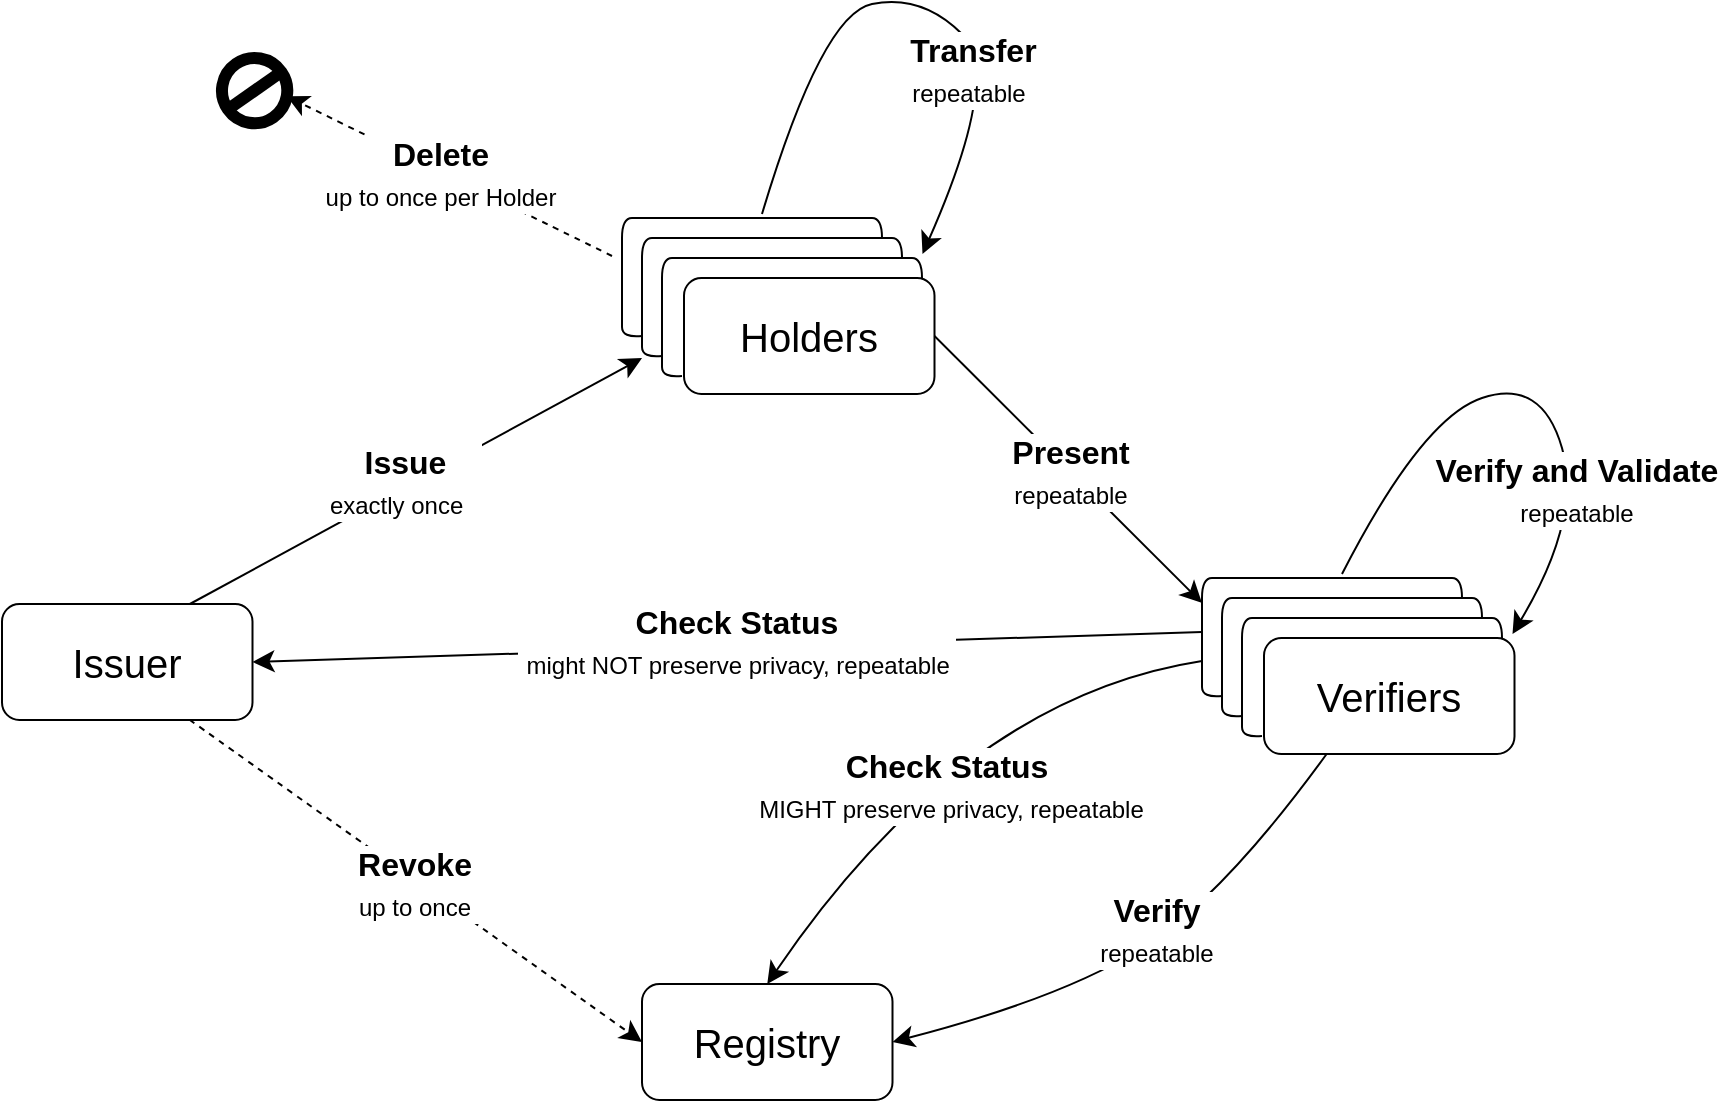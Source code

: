 <mxfile version="23.0.2" type="device">
  <diagram name="Page-1" id="6gULVhWcurzz5zKnDaAR">
    <mxGraphModel dx="1365" dy="1311" grid="1" gridSize="10" guides="1" tooltips="1" connect="1" arrows="1" fold="1" page="1" pageScale="1" pageWidth="1169" pageHeight="827" math="0" shadow="0">
      <root>
        <mxCell id="0" />
        <mxCell id="1" parent="0" />
        <UserObject label="&lt;font style=&quot;&quot;&gt;&lt;span style=&quot;font-size: 20px;&quot;&gt;Issuer&lt;/span&gt;&lt;/font&gt;" linkTarget="_blank" id="r7VOtmBWi9sTdI5Oyx6i-1">
          <mxCell style="rounded=1;whiteSpace=wrap;html=1;fontSize=16;labelBackgroundColor=none;fillColor=none;" parent="1" vertex="1">
            <mxGeometry x="210" y="403" width="125.25" height="58" as="geometry" />
          </mxCell>
        </UserObject>
        <UserObject label="&lt;font style=&quot;&quot;&gt;&lt;span style=&quot;font-size: 20px;&quot;&gt;Registry&lt;/span&gt;&lt;/font&gt;" linkTarget="_blank" id="WkVDoU_EPi6P_C-XghKi-11">
          <mxCell style="rounded=1;whiteSpace=wrap;html=1;fontSize=16;labelBackgroundColor=none;fillColor=none;" parent="1" vertex="1">
            <mxGeometry x="530" y="593" width="125.25" height="58" as="geometry" />
          </mxCell>
        </UserObject>
        <mxCell id="WkVDoU_EPi6P_C-XghKi-12" value="" style="endArrow=classic;html=1;rounded=0;fontSize=12;startSize=8;endSize=8;curved=1;exitX=0.75;exitY=0;exitDx=0;exitDy=0;labelBackgroundColor=none;fontColor=default;" parent="1" source="r7VOtmBWi9sTdI5Oyx6i-1" edge="1">
          <mxGeometry width="50" height="50" relative="1" as="geometry">
            <mxPoint x="430" y="490" as="sourcePoint" />
            <mxPoint x="530" y="280" as="targetPoint" />
          </mxGeometry>
        </mxCell>
        <mxCell id="WkVDoU_EPi6P_C-XghKi-13" value="&amp;nbsp;&lt;b&gt;Issue&lt;/b&gt;&lt;br&gt;&amp;nbsp;&lt;font style=&quot;font-size: 12px;&quot;&gt;exactly once&lt;/font&gt;&amp;nbsp;&amp;nbsp;" style="edgeLabel;html=1;align=center;verticalAlign=middle;resizable=0;points=[];fontSize=16;labelBackgroundColor=default;" parent="WkVDoU_EPi6P_C-XghKi-12" vertex="1" connectable="0">
          <mxGeometry x="-0.058" y="4" relative="1" as="geometry">
            <mxPoint as="offset" />
          </mxGeometry>
        </mxCell>
        <mxCell id="WkVDoU_EPi6P_C-XghKi-14" value="" style="endArrow=classic;html=1;rounded=0;fontSize=12;startSize=8;endSize=8;curved=1;exitX=1;exitY=0.5;exitDx=0;exitDy=0;entryX=0;entryY=0.25;entryDx=0;entryDy=0;labelBackgroundColor=none;fontColor=default;" parent="1" source="4crVNhUSypmRE79kbWuG-14" edge="1">
          <mxGeometry width="50" height="50" relative="1" as="geometry">
            <mxPoint x="670.25" y="273.5" as="sourcePoint" />
            <mxPoint x="810" y="402.5" as="targetPoint" />
          </mxGeometry>
        </mxCell>
        <mxCell id="WkVDoU_EPi6P_C-XghKi-15" value="&amp;nbsp;&lt;b&gt;Present&lt;/b&gt;&amp;nbsp;&lt;br&gt;&lt;font style=&quot;font-size: 12px;&quot;&gt;&amp;nbsp;repeatable&amp;nbsp;&lt;/font&gt;" style="edgeLabel;html=1;align=center;verticalAlign=middle;resizable=0;points=[];fontSize=16;labelBackgroundColor=default;" parent="WkVDoU_EPi6P_C-XghKi-14" vertex="1" connectable="0">
          <mxGeometry x="0.014" relative="1" as="geometry">
            <mxPoint as="offset" />
          </mxGeometry>
        </mxCell>
        <mxCell id="WkVDoU_EPi6P_C-XghKi-16" value="" style="endArrow=classic;html=1;rounded=0;fontSize=12;startSize=8;endSize=8;curved=1;entryX=1;entryY=0.5;entryDx=0;entryDy=0;exitX=0;exitY=0.5;exitDx=0;exitDy=0;labelBackgroundColor=none;fontColor=default;" parent="1" target="r7VOtmBWi9sTdI5Oyx6i-1" edge="1">
          <mxGeometry width="50" height="50" relative="1" as="geometry">
            <mxPoint x="810" y="417" as="sourcePoint" />
            <mxPoint x="480" y="440" as="targetPoint" />
          </mxGeometry>
        </mxCell>
        <mxCell id="WkVDoU_EPi6P_C-XghKi-17" value="&lt;b&gt;&amp;nbsp;Check Status&amp;nbsp;&lt;br&gt;&lt;/b&gt;&amp;nbsp;&lt;font style=&quot;font-size: 12px;&quot;&gt;might NOT preserve privacy, repeatable&amp;nbsp;&lt;/font&gt;" style="edgeLabel;html=1;align=center;verticalAlign=middle;resizable=0;points=[];fontSize=16;labelBackgroundColor=default;" parent="WkVDoU_EPi6P_C-XghKi-16" vertex="1" connectable="0">
          <mxGeometry x="-0.014" y="2" relative="1" as="geometry">
            <mxPoint x="1" y="-5" as="offset" />
          </mxGeometry>
        </mxCell>
        <mxCell id="WkVDoU_EPi6P_C-XghKi-18" value="" style="endArrow=classic;html=1;rounded=0;fontSize=12;startSize=8;endSize=8;curved=1;exitX=0.75;exitY=1;exitDx=0;exitDy=0;entryX=0;entryY=0.5;entryDx=0;entryDy=0;dashed=1;labelBackgroundColor=none;fontColor=default;" parent="1" source="r7VOtmBWi9sTdI5Oyx6i-1" target="WkVDoU_EPi6P_C-XghKi-11" edge="1">
          <mxGeometry width="50" height="50" relative="1" as="geometry">
            <mxPoint x="430" y="490" as="sourcePoint" />
            <mxPoint x="480" y="440" as="targetPoint" />
          </mxGeometry>
        </mxCell>
        <mxCell id="WkVDoU_EPi6P_C-XghKi-19" value="&lt;b&gt;&amp;nbsp;Revoke&amp;nbsp;&lt;br&gt;&lt;/b&gt;&amp;nbsp;&lt;font style=&quot;font-size: 12px;&quot;&gt;up to once&lt;/font&gt;&amp;nbsp;" style="edgeLabel;html=1;align=center;verticalAlign=middle;resizable=0;points=[];fontSize=16;labelBackgroundColor=default;" parent="WkVDoU_EPi6P_C-XghKi-18" vertex="1" connectable="0">
          <mxGeometry x="-0.001" y="-2" relative="1" as="geometry">
            <mxPoint as="offset" />
          </mxGeometry>
        </mxCell>
        <mxCell id="WkVDoU_EPi6P_C-XghKi-20" value="" style="curved=1;endArrow=classic;html=1;rounded=0;fontSize=12;startSize=8;endSize=8;exitX=0;exitY=0.75;exitDx=0;exitDy=0;entryX=0.5;entryY=0;entryDx=0;entryDy=0;labelBackgroundColor=none;fontColor=default;" parent="1" target="WkVDoU_EPi6P_C-XghKi-11" edge="1">
          <mxGeometry width="50" height="50" relative="1" as="geometry">
            <mxPoint x="810" y="431.5" as="sourcePoint" />
            <mxPoint x="480" y="440" as="targetPoint" />
            <Array as="points">
              <mxPoint x="690" y="450" />
            </Array>
          </mxGeometry>
        </mxCell>
        <mxCell id="WkVDoU_EPi6P_C-XghKi-21" value="&lt;b&gt;&amp;nbsp;Check Status&amp;nbsp;&lt;br&gt;&lt;/b&gt;&amp;nbsp;&lt;font style=&quot;font-size: 12px;&quot;&gt;MIGHT preserve privacy, repeatable&lt;/font&gt;" style="edgeLabel;html=1;align=center;verticalAlign=middle;resizable=0;points=[];fontSize=16;labelBackgroundColor=default;" parent="WkVDoU_EPi6P_C-XghKi-20" vertex="1" connectable="0">
          <mxGeometry x="0.098" y="18" relative="1" as="geometry">
            <mxPoint x="-1" as="offset" />
          </mxGeometry>
        </mxCell>
        <mxCell id="WkVDoU_EPi6P_C-XghKi-23" value="" style="curved=1;endArrow=classic;html=1;rounded=0;fontSize=12;startSize=8;endSize=8;exitX=0.25;exitY=1;exitDx=0;exitDy=0;entryX=1;entryY=0.5;entryDx=0;entryDy=0;labelBackgroundColor=none;fontColor=default;" parent="1" source="4crVNhUSypmRE79kbWuG-3" target="WkVDoU_EPi6P_C-XghKi-11" edge="1">
          <mxGeometry width="50" height="50" relative="1" as="geometry">
            <mxPoint x="871.312" y="476" as="sourcePoint" />
            <mxPoint x="480" y="440" as="targetPoint" />
            <Array as="points">
              <mxPoint x="820" y="550" />
              <mxPoint x="740" y="600" />
            </Array>
          </mxGeometry>
        </mxCell>
        <mxCell id="WkVDoU_EPi6P_C-XghKi-24" value="&lt;b&gt;&amp;nbsp;Verify&amp;nbsp;&lt;br&gt;&lt;/b&gt;&amp;nbsp;&lt;font style=&quot;font-size: 12px;&quot;&gt;repeatable&lt;/font&gt;&amp;nbsp;" style="edgeLabel;html=1;align=center;verticalAlign=middle;resizable=0;points=[];fontSize=16;labelBackgroundColor=default;" parent="WkVDoU_EPi6P_C-XghKi-23" vertex="1" connectable="0">
          <mxGeometry x="-0.02" y="-16" relative="1" as="geometry">
            <mxPoint x="12" y="6" as="offset" />
          </mxGeometry>
        </mxCell>
        <mxCell id="WkVDoU_EPi6P_C-XghKi-30" value="" style="shape=lineEllipse;perimeter=ellipsePerimeter;whiteSpace=wrap;html=1;backgroundOutline=1;fontSize=16;rotation=-35;strokeWidth=6;fillColor=none;labelBackgroundColor=none;" parent="1" vertex="1">
          <mxGeometry x="320" y="130" width="32.63" height="32.63" as="geometry" />
        </mxCell>
        <mxCell id="WkVDoU_EPi6P_C-XghKi-31" value="" style="endArrow=classic;html=1;rounded=0;fontSize=12;startSize=8;endSize=8;curved=1;entryX=1;entryY=1;entryDx=0;entryDy=0;exitX=0;exitY=0.5;exitDx=0;exitDy=0;targetPerimeterSpacing=-6;dashed=1;labelBackgroundColor=none;fontColor=default;" parent="1" target="WkVDoU_EPi6P_C-XghKi-30" edge="1">
          <mxGeometry width="50" height="50" relative="1" as="geometry">
            <mxPoint x="515" y="229" as="sourcePoint" />
            <mxPoint x="380" y="219" as="targetPoint" />
          </mxGeometry>
        </mxCell>
        <mxCell id="WkVDoU_EPi6P_C-XghKi-32" value="&amp;nbsp;&lt;b&gt;Delete&lt;/b&gt;&amp;nbsp;&lt;br&gt;&amp;nbsp;&lt;font style=&quot;font-size: 12px;&quot;&gt;up to once per Holder&lt;/font&gt;&amp;nbsp;" style="edgeLabel;html=1;align=center;verticalAlign=middle;resizable=0;points=[];fontSize=16;labelBackgroundColor=default;" parent="WkVDoU_EPi6P_C-XghKi-31" vertex="1" connectable="0">
          <mxGeometry x="0.052" y="1" relative="1" as="geometry">
            <mxPoint as="offset" />
          </mxGeometry>
        </mxCell>
        <mxCell id="WkVDoU_EPi6P_C-XghKi-25" value="" style="curved=1;endArrow=classic;html=1;rounded=0;fontSize=12;startSize=8;endSize=8;entryX=1;entryY=0;entryDx=0;entryDy=0;labelBackgroundColor=none;fontColor=default;" parent="1" edge="1">
          <mxGeometry width="50" height="50" relative="1" as="geometry">
            <mxPoint x="590" y="208" as="sourcePoint" />
            <mxPoint x="670.25" y="228" as="targetPoint" />
            <Array as="points">
              <mxPoint x="620" y="108" />
              <mxPoint x="670" y="98" />
              <mxPoint x="710" y="138" />
            </Array>
          </mxGeometry>
        </mxCell>
        <mxCell id="WkVDoU_EPi6P_C-XghKi-27" value="&amp;nbsp;&lt;b&gt;Transfer&lt;/b&gt;&lt;br&gt;&amp;nbsp;&lt;font style=&quot;font-size: 12px;&quot;&gt;repeatable&lt;/font&gt;&amp;nbsp;" style="edgeLabel;html=1;align=center;verticalAlign=middle;resizable=0;points=[];fontSize=16;labelBackgroundColor=default;" parent="WkVDoU_EPi6P_C-XghKi-25" vertex="1" connectable="0">
          <mxGeometry x="0.335" y="-1" relative="1" as="geometry">
            <mxPoint x="-13" y="1" as="offset" />
          </mxGeometry>
        </mxCell>
        <mxCell id="4crVNhUSypmRE79kbWuG-12" value="" style="group" vertex="1" connectable="0" parent="1">
          <mxGeometry x="810" y="390" width="156.25" height="88" as="geometry" />
        </mxCell>
        <UserObject label="&lt;font style=&quot;&quot;&gt;&lt;span style=&quot;font-size: 20px;&quot;&gt;Verifiers&lt;/span&gt;&lt;/font&gt;" linkTarget="_blank" id="4crVNhUSypmRE79kbWuG-3">
          <mxCell style="rounded=1;whiteSpace=wrap;html=1;fontSize=16;labelBackgroundColor=none;fillColor=none;" vertex="1" parent="4crVNhUSypmRE79kbWuG-12">
            <mxGeometry x="31" y="30" width="125.25" height="58" as="geometry" />
          </mxCell>
        </UserObject>
        <mxCell id="4crVNhUSypmRE79kbWuG-9" value="" style="curved=1;endArrow=none;html=1;rounded=0;fontSize=12;startSize=8;endSize=8;endFill=0;arcSize=20;exitX=-0.008;exitY=0.845;exitDx=0;exitDy=0;exitPerimeter=0;" edge="1" parent="4crVNhUSypmRE79kbWuG-12" source="4crVNhUSypmRE79kbWuG-3">
          <mxGeometry width="50" height="50" relative="1" as="geometry">
            <mxPoint x="30" y="79" as="sourcePoint" />
            <mxPoint x="150" y="30" as="targetPoint" />
            <Array as="points">
              <mxPoint x="20" y="80" />
              <mxPoint x="20" y="69" />
              <mxPoint x="20" y="40" />
              <mxPoint x="20" y="20" />
              <mxPoint x="30" y="20" />
              <mxPoint x="140" y="20" />
              <mxPoint x="150" y="20" />
            </Array>
          </mxGeometry>
        </mxCell>
        <mxCell id="4crVNhUSypmRE79kbWuG-10" value="" style="curved=1;endArrow=none;html=1;rounded=0;fontSize=12;startSize=8;endSize=8;endFill=0;arcSize=20;" edge="1" parent="4crVNhUSypmRE79kbWuG-12">
          <mxGeometry width="50" height="50" relative="1" as="geometry">
            <mxPoint x="20" y="69" as="sourcePoint" />
            <mxPoint x="140" y="20" as="targetPoint" />
            <Array as="points">
              <mxPoint x="10" y="70" />
              <mxPoint x="10" y="59" />
              <mxPoint x="10" y="30" />
              <mxPoint x="10" y="10" />
              <mxPoint x="20" y="10" />
              <mxPoint x="130" y="10" />
              <mxPoint x="140" y="10" />
            </Array>
          </mxGeometry>
        </mxCell>
        <mxCell id="4crVNhUSypmRE79kbWuG-11" value="" style="curved=1;endArrow=none;html=1;rounded=0;fontSize=12;startSize=8;endSize=8;endFill=0;arcSize=20;" edge="1" parent="4crVNhUSypmRE79kbWuG-12">
          <mxGeometry width="50" height="50" relative="1" as="geometry">
            <mxPoint x="10" y="59" as="sourcePoint" />
            <mxPoint x="130" y="10" as="targetPoint" />
            <Array as="points">
              <mxPoint y="60" />
              <mxPoint y="49" />
              <mxPoint y="20" />
              <mxPoint />
              <mxPoint x="10" />
              <mxPoint x="120" />
              <mxPoint x="130" />
            </Array>
          </mxGeometry>
        </mxCell>
        <mxCell id="4crVNhUSypmRE79kbWuG-13" value="" style="group" vertex="1" connectable="0" parent="1">
          <mxGeometry x="520" y="210" width="156.25" height="88" as="geometry" />
        </mxCell>
        <UserObject label="&lt;font style=&quot;&quot;&gt;&lt;span style=&quot;font-size: 20px;&quot;&gt;Holders&lt;/span&gt;&lt;/font&gt;" linkTarget="_blank" id="4crVNhUSypmRE79kbWuG-14">
          <mxCell style="rounded=1;whiteSpace=wrap;html=1;fontSize=16;labelBackgroundColor=none;fillColor=none;" vertex="1" parent="4crVNhUSypmRE79kbWuG-13">
            <mxGeometry x="31" y="30" width="125.25" height="58" as="geometry" />
          </mxCell>
        </UserObject>
        <mxCell id="4crVNhUSypmRE79kbWuG-15" value="" style="curved=1;endArrow=none;html=1;rounded=0;fontSize=12;startSize=8;endSize=8;endFill=0;arcSize=20;exitX=-0.008;exitY=0.845;exitDx=0;exitDy=0;exitPerimeter=0;" edge="1" parent="4crVNhUSypmRE79kbWuG-13" source="4crVNhUSypmRE79kbWuG-14">
          <mxGeometry width="50" height="50" relative="1" as="geometry">
            <mxPoint x="30" y="79" as="sourcePoint" />
            <mxPoint x="150" y="30" as="targetPoint" />
            <Array as="points">
              <mxPoint x="20" y="80" />
              <mxPoint x="20" y="69" />
              <mxPoint x="20" y="40" />
              <mxPoint x="20" y="20" />
              <mxPoint x="30" y="20" />
              <mxPoint x="140" y="20" />
              <mxPoint x="150" y="20" />
            </Array>
          </mxGeometry>
        </mxCell>
        <mxCell id="4crVNhUSypmRE79kbWuG-16" value="" style="curved=1;endArrow=none;html=1;rounded=0;fontSize=12;startSize=8;endSize=8;endFill=0;arcSize=20;" edge="1" parent="4crVNhUSypmRE79kbWuG-13">
          <mxGeometry width="50" height="50" relative="1" as="geometry">
            <mxPoint x="20" y="69" as="sourcePoint" />
            <mxPoint x="140" y="20" as="targetPoint" />
            <Array as="points">
              <mxPoint x="10" y="70" />
              <mxPoint x="10" y="59" />
              <mxPoint x="10" y="30" />
              <mxPoint x="10" y="10" />
              <mxPoint x="20" y="10" />
              <mxPoint x="130" y="10" />
              <mxPoint x="140" y="10" />
            </Array>
          </mxGeometry>
        </mxCell>
        <mxCell id="4crVNhUSypmRE79kbWuG-17" value="" style="curved=1;endArrow=none;html=1;rounded=0;fontSize=12;startSize=8;endSize=8;endFill=0;arcSize=20;" edge="1" parent="4crVNhUSypmRE79kbWuG-13">
          <mxGeometry width="50" height="50" relative="1" as="geometry">
            <mxPoint x="10" y="59" as="sourcePoint" />
            <mxPoint x="130" y="10" as="targetPoint" />
            <Array as="points">
              <mxPoint y="60" />
              <mxPoint y="49" />
              <mxPoint y="20" />
              <mxPoint />
              <mxPoint x="10" />
              <mxPoint x="120" />
              <mxPoint x="130" />
            </Array>
          </mxGeometry>
        </mxCell>
        <mxCell id="WkVDoU_EPi6P_C-XghKi-28" value="" style="curved=1;endArrow=classic;html=1;rounded=0;fontSize=12;startSize=8;endSize=8;entryX=1;entryY=0;entryDx=0;entryDy=0;labelBackgroundColor=none;fontColor=default;" parent="1" edge="1">
          <mxGeometry width="50" height="50" relative="1" as="geometry">
            <mxPoint x="880" y="388" as="sourcePoint" />
            <mxPoint x="965.25" y="418" as="targetPoint" />
            <Array as="points">
              <mxPoint x="920" y="310" />
              <mxPoint x="980" y="290" />
              <mxPoint x="1000" y="360" />
            </Array>
          </mxGeometry>
        </mxCell>
        <mxCell id="WkVDoU_EPi6P_C-XghKi-29" value="&lt;b&gt;&amp;nbsp;Verify and Validate&amp;nbsp;&lt;br&gt;&lt;/b&gt;&lt;font style=&quot;font-size: 12px;&quot;&gt;&amp;nbsp;repeatable&amp;nbsp;&lt;/font&gt;" style="edgeLabel;html=1;align=center;verticalAlign=middle;resizable=0;points=[];fontSize=16;labelBackgroundColor=default;" parent="WkVDoU_EPi6P_C-XghKi-28" vertex="1" connectable="0">
          <mxGeometry x="0.301" y="-2" relative="1" as="geometry">
            <mxPoint x="8" y="18" as="offset" />
          </mxGeometry>
        </mxCell>
      </root>
    </mxGraphModel>
  </diagram>
</mxfile>
